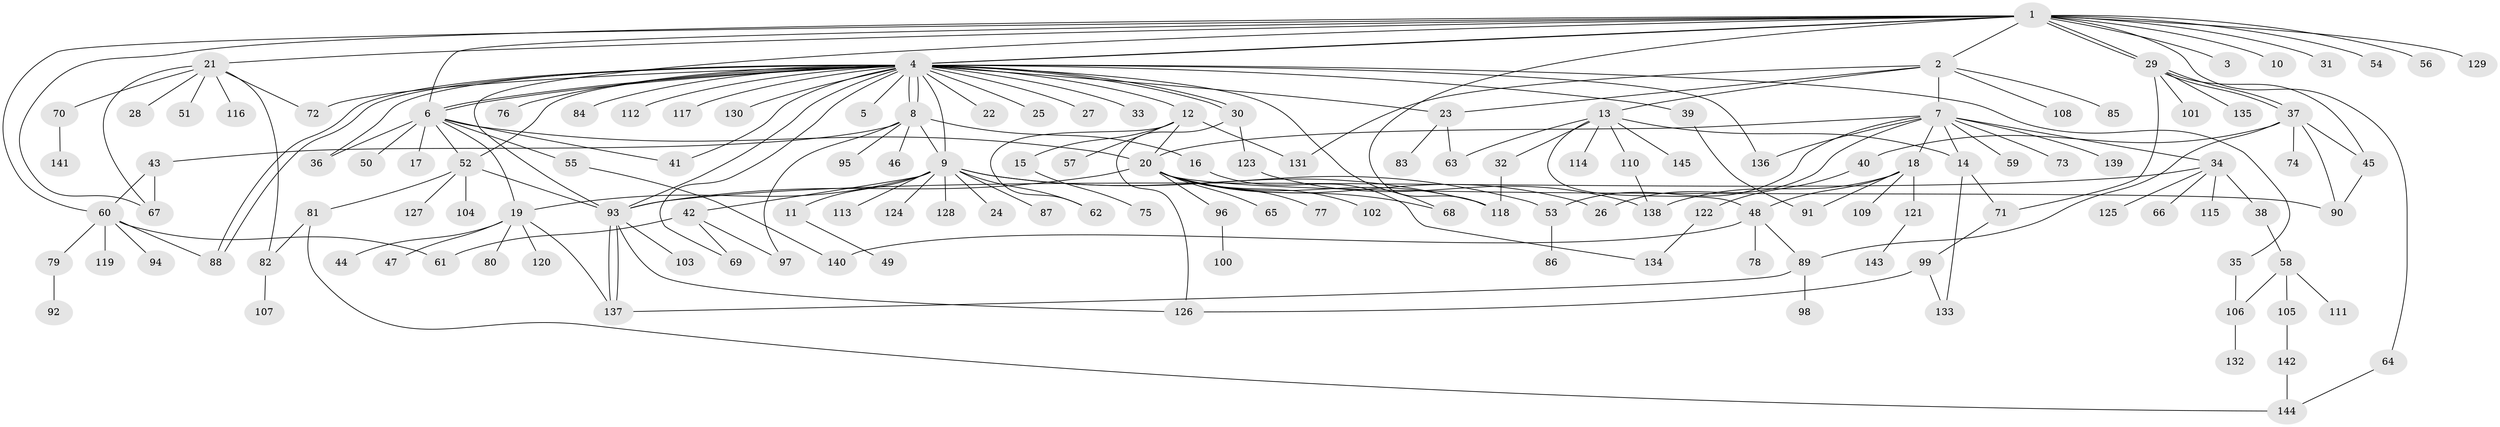 // Generated by graph-tools (version 1.1) at 2025/35/03/09/25 02:35:24]
// undirected, 145 vertices, 204 edges
graph export_dot {
graph [start="1"]
  node [color=gray90,style=filled];
  1;
  2;
  3;
  4;
  5;
  6;
  7;
  8;
  9;
  10;
  11;
  12;
  13;
  14;
  15;
  16;
  17;
  18;
  19;
  20;
  21;
  22;
  23;
  24;
  25;
  26;
  27;
  28;
  29;
  30;
  31;
  32;
  33;
  34;
  35;
  36;
  37;
  38;
  39;
  40;
  41;
  42;
  43;
  44;
  45;
  46;
  47;
  48;
  49;
  50;
  51;
  52;
  53;
  54;
  55;
  56;
  57;
  58;
  59;
  60;
  61;
  62;
  63;
  64;
  65;
  66;
  67;
  68;
  69;
  70;
  71;
  72;
  73;
  74;
  75;
  76;
  77;
  78;
  79;
  80;
  81;
  82;
  83;
  84;
  85;
  86;
  87;
  88;
  89;
  90;
  91;
  92;
  93;
  94;
  95;
  96;
  97;
  98;
  99;
  100;
  101;
  102;
  103;
  104;
  105;
  106;
  107;
  108;
  109;
  110;
  111;
  112;
  113;
  114;
  115;
  116;
  117;
  118;
  119;
  120;
  121;
  122;
  123;
  124;
  125;
  126;
  127;
  128;
  129;
  130;
  131;
  132;
  133;
  134;
  135;
  136;
  137;
  138;
  139;
  140;
  141;
  142;
  143;
  144;
  145;
  1 -- 2;
  1 -- 3;
  1 -- 4;
  1 -- 4;
  1 -- 6;
  1 -- 10;
  1 -- 21;
  1 -- 29;
  1 -- 29;
  1 -- 31;
  1 -- 54;
  1 -- 56;
  1 -- 60;
  1 -- 64;
  1 -- 67;
  1 -- 93;
  1 -- 118;
  1 -- 129;
  2 -- 7;
  2 -- 13;
  2 -- 23;
  2 -- 85;
  2 -- 108;
  2 -- 131;
  4 -- 5;
  4 -- 6;
  4 -- 6;
  4 -- 8;
  4 -- 8;
  4 -- 9;
  4 -- 12;
  4 -- 22;
  4 -- 23;
  4 -- 25;
  4 -- 27;
  4 -- 30;
  4 -- 30;
  4 -- 33;
  4 -- 35;
  4 -- 36;
  4 -- 39;
  4 -- 41;
  4 -- 52;
  4 -- 68;
  4 -- 69;
  4 -- 72;
  4 -- 76;
  4 -- 84;
  4 -- 88;
  4 -- 88;
  4 -- 93;
  4 -- 112;
  4 -- 117;
  4 -- 130;
  4 -- 136;
  6 -- 17;
  6 -- 19;
  6 -- 20;
  6 -- 36;
  6 -- 41;
  6 -- 50;
  6 -- 52;
  6 -- 55;
  7 -- 14;
  7 -- 18;
  7 -- 20;
  7 -- 26;
  7 -- 34;
  7 -- 53;
  7 -- 59;
  7 -- 73;
  7 -- 136;
  7 -- 139;
  8 -- 9;
  8 -- 16;
  8 -- 43;
  8 -- 46;
  8 -- 95;
  8 -- 97;
  9 -- 11;
  9 -- 19;
  9 -- 24;
  9 -- 42;
  9 -- 53;
  9 -- 62;
  9 -- 87;
  9 -- 113;
  9 -- 118;
  9 -- 124;
  9 -- 128;
  11 -- 49;
  12 -- 15;
  12 -- 20;
  12 -- 57;
  12 -- 62;
  12 -- 131;
  13 -- 14;
  13 -- 32;
  13 -- 48;
  13 -- 63;
  13 -- 110;
  13 -- 114;
  13 -- 145;
  14 -- 71;
  14 -- 133;
  15 -- 75;
  16 -- 134;
  18 -- 48;
  18 -- 91;
  18 -- 109;
  18 -- 121;
  18 -- 138;
  19 -- 44;
  19 -- 47;
  19 -- 80;
  19 -- 120;
  19 -- 137;
  20 -- 26;
  20 -- 65;
  20 -- 68;
  20 -- 77;
  20 -- 90;
  20 -- 93;
  20 -- 96;
  20 -- 102;
  20 -- 118;
  21 -- 28;
  21 -- 51;
  21 -- 67;
  21 -- 70;
  21 -- 72;
  21 -- 82;
  21 -- 116;
  23 -- 63;
  23 -- 83;
  29 -- 37;
  29 -- 37;
  29 -- 45;
  29 -- 71;
  29 -- 101;
  29 -- 135;
  30 -- 123;
  30 -- 126;
  32 -- 118;
  34 -- 38;
  34 -- 66;
  34 -- 93;
  34 -- 115;
  34 -- 125;
  35 -- 106;
  37 -- 40;
  37 -- 45;
  37 -- 74;
  37 -- 89;
  37 -- 90;
  38 -- 58;
  39 -- 91;
  40 -- 122;
  42 -- 61;
  42 -- 69;
  42 -- 97;
  43 -- 60;
  43 -- 67;
  45 -- 90;
  48 -- 78;
  48 -- 89;
  48 -- 140;
  52 -- 81;
  52 -- 93;
  52 -- 104;
  52 -- 127;
  53 -- 86;
  55 -- 140;
  58 -- 105;
  58 -- 106;
  58 -- 111;
  60 -- 61;
  60 -- 79;
  60 -- 88;
  60 -- 94;
  60 -- 119;
  64 -- 144;
  70 -- 141;
  71 -- 99;
  79 -- 92;
  81 -- 82;
  81 -- 144;
  82 -- 107;
  89 -- 98;
  89 -- 137;
  93 -- 103;
  93 -- 126;
  93 -- 137;
  93 -- 137;
  96 -- 100;
  99 -- 126;
  99 -- 133;
  105 -- 142;
  106 -- 132;
  110 -- 138;
  121 -- 143;
  122 -- 134;
  123 -- 138;
  142 -- 144;
}
